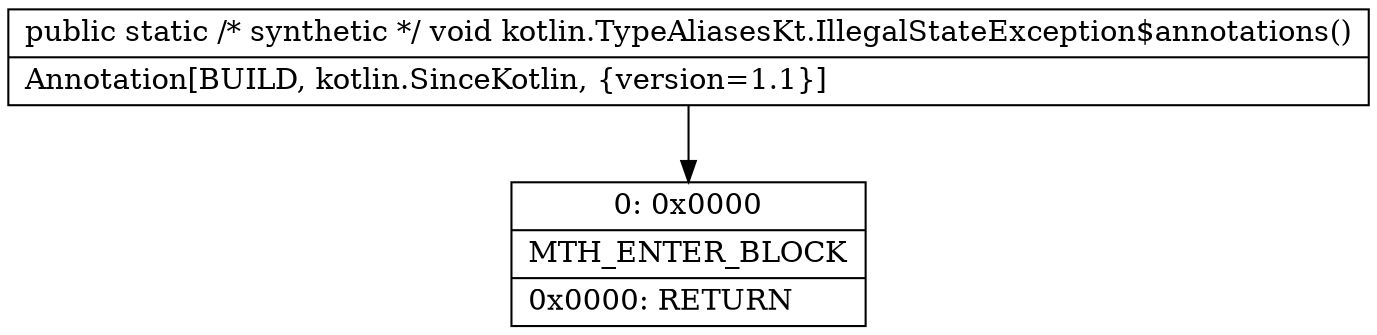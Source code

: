 digraph "CFG forkotlin.TypeAliasesKt.IllegalStateException$annotations()V" {
Node_0 [shape=record,label="{0\:\ 0x0000|MTH_ENTER_BLOCK\l|0x0000: RETURN   \l}"];
MethodNode[shape=record,label="{public static \/* synthetic *\/ void kotlin.TypeAliasesKt.IllegalStateException$annotations()  | Annotation[BUILD, kotlin.SinceKotlin, \{version=1.1\}]\l}"];
MethodNode -> Node_0;
}

